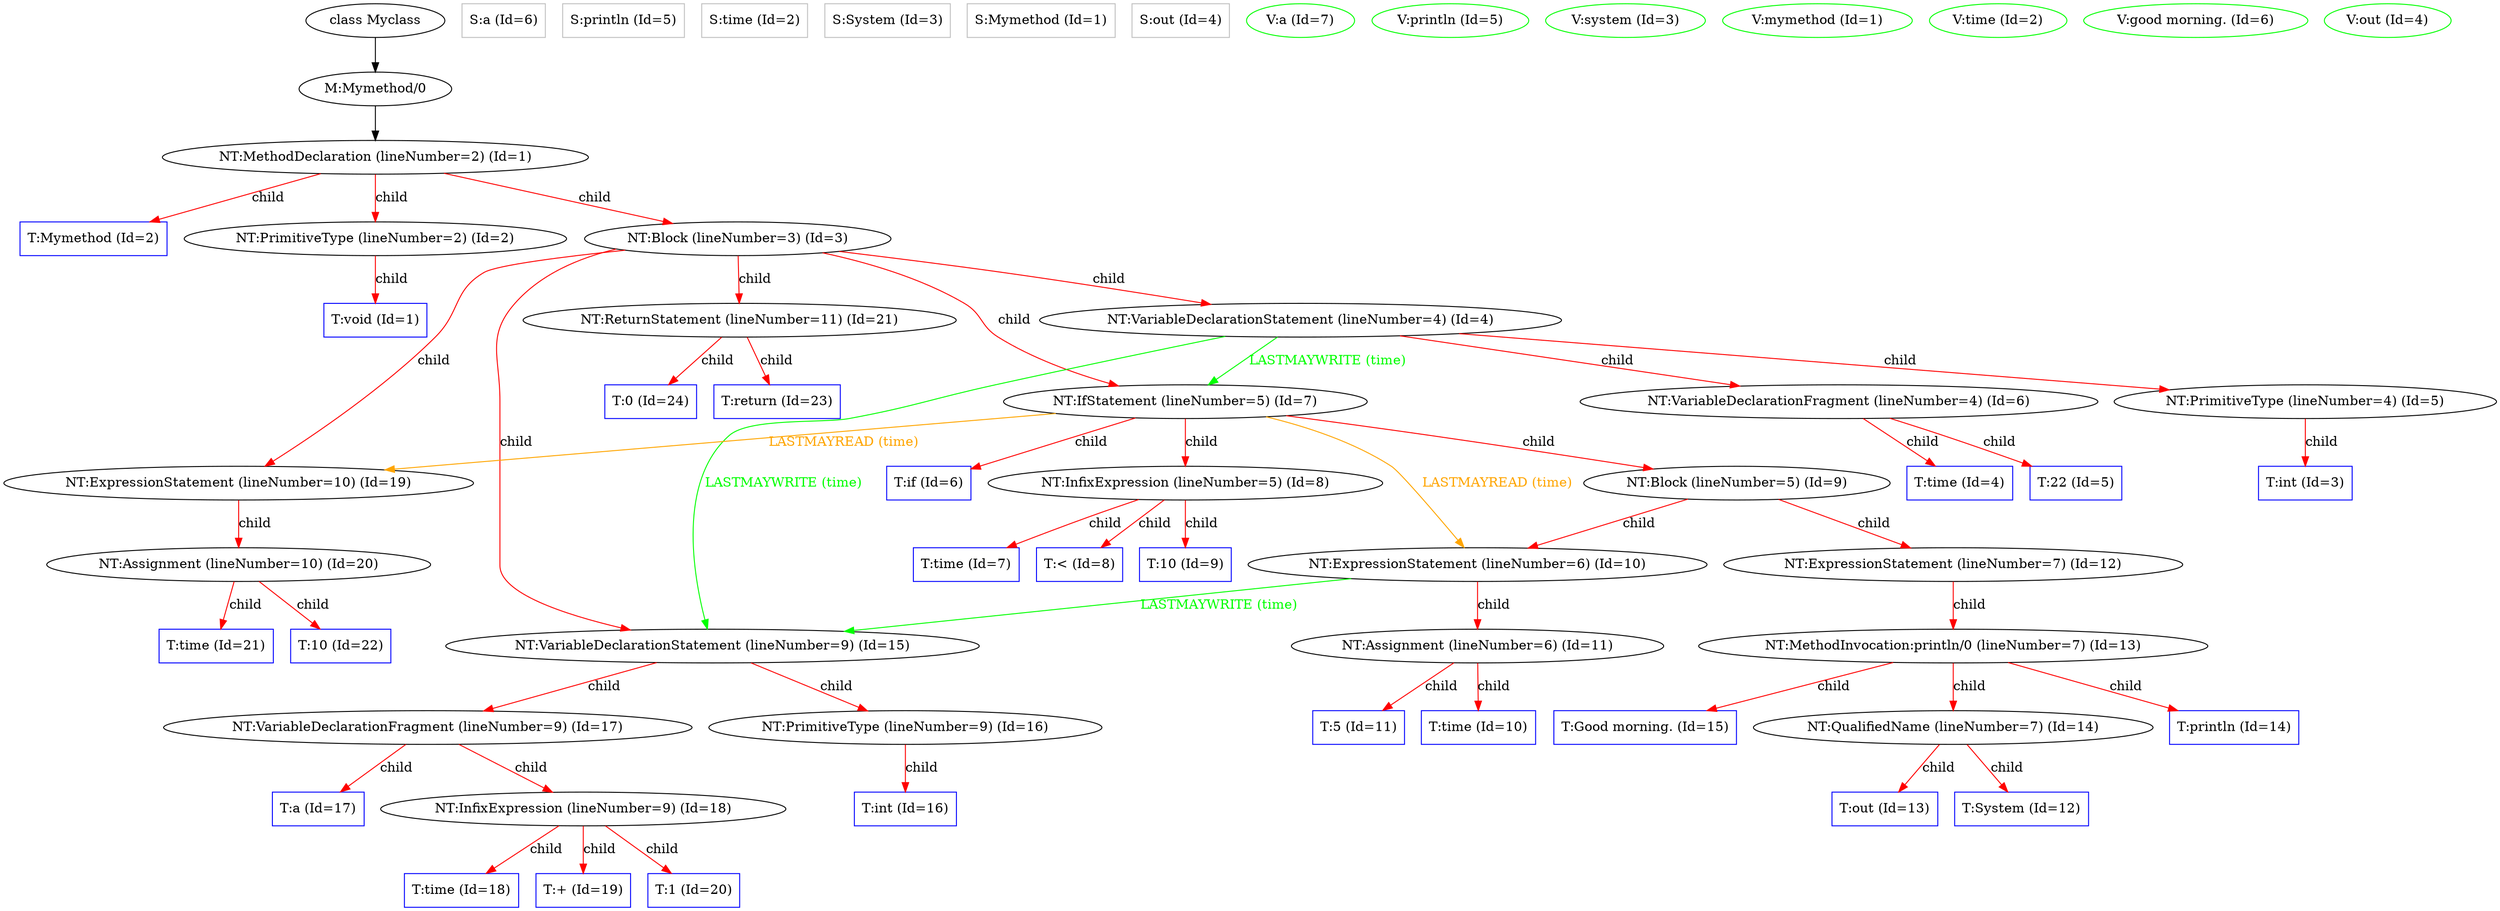 digraph Myclass {
	C [label="class Myclass"]

	// ------ begin method Mymethod/0

	M1 [label="M:Mymethod/0"];
	C -> M1
	M1 -> NT1 lineNumber=2
	T1 [label="T:void (Id=1)",shape=box, color=blue];
	T2 [label="T:Mymethod (Id=2)",shape=box, color=blue];
	T3 [label="T:int (Id=3)",shape=box, color=blue];
	T4 [label="T:time (Id=4)",shape=box, color=blue];
	T5 [label="T:22 (Id=5)",shape=box, color=blue];
	T6 [label="T:if (Id=6)",shape=box, color=blue];
	T7 [label="T:time (Id=7)",shape=box, color=blue];
	T8 [label="T:< (Id=8)",shape=box, color=blue];
	T9 [label="T:10 (Id=9)",shape=box, color=blue];
	T10 [label="T:time (Id=10)",shape=box, color=blue];
	T11 [label="T:5 (Id=11)",shape=box, color=blue];
	T12 [label="T:System (Id=12)",shape=box, color=blue];
	T13 [label="T:out (Id=13)",shape=box, color=blue];
	T14 [label="T:println (Id=14)",shape=box, color=blue];
	T15 [label="T:Good morning. (Id=15)",shape=box, color=blue];
	T16 [label="T:int (Id=16)",shape=box, color=blue];
	T17 [label="T:a (Id=17)",shape=box, color=blue];
	T18 [label="T:time (Id=18)",shape=box, color=blue];
	T19 [label="T:+ (Id=19)",shape=box, color=blue];
	T20 [label="T:1 (Id=20)",shape=box, color=blue];
	T21 [label="T:time (Id=21)",shape=box, color=blue];
	T22 [label="T:10 (Id=22)",shape=box, color=blue];
	T23 [label="T:return (Id=23)",shape=box, color=blue];
	T24 [label="T:0 (Id=24)",shape=box, color=blue];
	S6 [label="S:a (Id=6)",shape=box,color=grey];
	S5 [label="S:println (Id=5)",shape=box,color=grey];
	S2 [label="S:time (Id=2)",shape=box,color=grey];
	S3 [label="S:System (Id=3)",shape=box,color=grey];
	S1 [label="S:Mymethod (Id=1)",shape=box,color=grey];
	S4 [label="S:out (Id=4)",shape=box,color=grey];
	V7 [label="V:a (Id=7)",color=green];
	V5 [label="V:println (Id=5)",color=green];
	V3 [label="V:system (Id=3)",color=green];
	V1 [label="V:mymethod (Id=1)",color=green];
	V2 [label="V:time (Id=2)",color=green];
	V6 [label="V:good morning. (Id=6)",color=green];
	V4 [label="V:out (Id=4)",color=green];
	NT1 [label="NT:MethodDeclaration (lineNumber=2) (Id=1)"];
	NT2 [label="NT:PrimitiveType (lineNumber=2) (Id=2)"];
	NT3 [label="NT:Block (lineNumber=3) (Id=3)"];
	NT4 [label="NT:VariableDeclarationStatement (lineNumber=4) (Id=4)"];
	NT5 [label="NT:PrimitiveType (lineNumber=4) (Id=5)"];
	NT6 [label="NT:VariableDeclarationFragment (lineNumber=4) (Id=6)"];
	NT7 [label="NT:IfStatement (lineNumber=5) (Id=7)"];
	NT8 [label="NT:InfixExpression (lineNumber=5) (Id=8)"];
	NT9 [label="NT:Block (lineNumber=5) (Id=9)"];
	NT10 [label="NT:ExpressionStatement (lineNumber=6) (Id=10)"];
	NT11 [label="NT:Assignment (lineNumber=6) (Id=11)"];
	NT12 [label="NT:ExpressionStatement (lineNumber=7) (Id=12)"];
	NT13 [label="NT:MethodInvocation:println/0 (lineNumber=7) (Id=13)"];
	NT14 [label="NT:QualifiedName (lineNumber=7) (Id=14)"];
	NT15 [label="NT:VariableDeclarationStatement (lineNumber=9) (Id=15)"];
	NT16 [label="NT:PrimitiveType (lineNumber=9) (Id=16)"];
	NT17 [label="NT:VariableDeclarationFragment (lineNumber=9) (Id=17)"];
	NT18 [label="NT:InfixExpression (lineNumber=9) (Id=18)"];
	NT19 [label="NT:ExpressionStatement (lineNumber=10) (Id=19)"];
	NT20 [label="NT:Assignment (lineNumber=10) (Id=20)"];
	NT21 [label="NT:ReturnStatement (lineNumber=11) (Id=21)"];
	NT1 -> T2 [color=red, label="child"];
	NT2 -> T1 [color=red, label="child"];
	NT5 -> T3 [color=red, label="child"];
	NT6 -> T4 [color=red, label="child"];
	NT6 -> T5 [color=red, label="child"];
	NT7 -> T6 [color=red, label="child"];
	NT8 -> T7 [color=red, label="child"];
	NT8 -> T8 [color=red, label="child"];
	NT8 -> T9 [color=red, label="child"];
	NT11 -> T10 [color=red, label="child"];
	NT11 -> T11 [color=red, label="child"];
	NT13 -> T14 [color=red, label="child"];
	NT13 -> T15 [color=red, label="child"];
	NT14 -> T12 [color=red, label="child"];
	NT14 -> T13 [color=red, label="child"];
	NT16 -> T16 [color=red, label="child"];
	NT17 -> T17 [color=red, label="child"];
	NT18 -> T18 [color=red, label="child"];
	NT18 -> T19 [color=red, label="child"];
	NT18 -> T20 [color=red, label="child"];
	NT20 -> T21 [color=red, label="child"];
	NT20 -> T22 [color=red, label="child"];
	NT21 -> T23 [color=red, label="child"];
	NT21 -> T24 [color=red, label="child"];
	NT1 -> NT2 [color=red, label="child"];
	NT1 -> NT3 [color=red, label="child"];
	NT3 -> NT4 [color=red, label="child"];
	NT4 -> NT5 [color=red, label="child"];
	NT4 -> NT6 [color=red, label="child"];
	NT3 -> NT7 [color=red, label="child"];
	NT7 -> NT8 [color=red, label="child"];
	NT7 -> NT9 [color=red, label="child"];
	NT9 -> NT10 [color=red, label="child"];
	NT10 -> NT11 [color=red, label="child"];
	NT9 -> NT12 [color=red, label="child"];
	NT12 -> NT13 [color=red, label="child"];
	NT13 -> NT14 [color=red, label="child"];
	NT3 -> NT15 [color=red, label="child"];
	NT15 -> NT16 [color=red, label="child"];
	NT15 -> NT17 [color=red, label="child"];
	NT17 -> NT18 [color=red, label="child"];
	NT3 -> NT19 [color=red, label="child"];
	NT19 -> NT20 [color=red, label="child"];
	NT3 -> NT21 [color=red, label="child"];
	NT7 -> NT10 [style = solid, color=orange, fontcolor = orange label="LASTMAYREAD (time)"];
	NT7 -> NT19 [style = solid, color=orange, fontcolor = orange label="LASTMAYREAD (time)"];
	NT4 -> NT7 [style = solid, color=green, fontcolor=green, label="LASTMAYWRITE (time)"];
	NT4 -> NT15 [style = solid, color=green, fontcolor=green, label="LASTMAYWRITE (time)"];
	NT10 -> NT15 [style = solid, color=green, fontcolor=green, label="LASTMAYWRITE (time)"];
	// ------ end method Mymethod/0

}